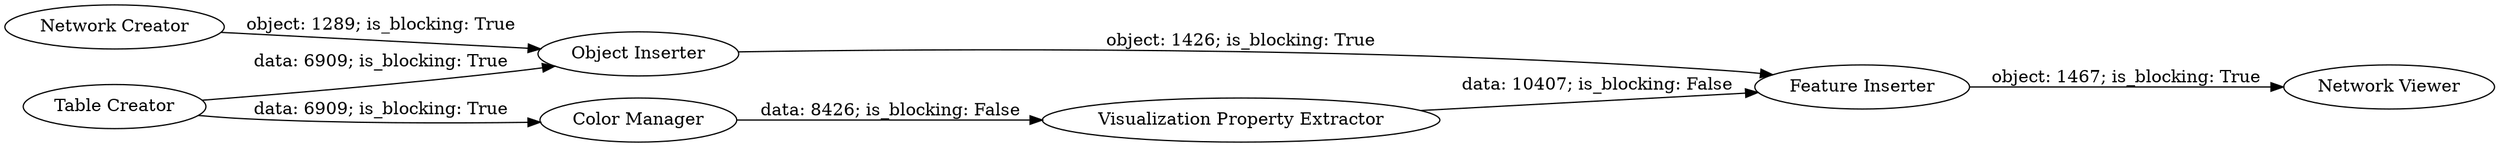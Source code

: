 digraph {
	"7852683178655748162_17" [label="Network Creator"]
	"7852683178655748162_3" [label="Color Manager"]
	"7852683178655748162_2" [label="Object Inserter"]
	"7852683178655748162_20" [label="Feature Inserter"]
	"7852683178655748162_1" [label="Table Creator"]
	"7852683178655748162_19" [label="Visualization Property Extractor"]
	"7852683178655748162_4" [label="Network Viewer"]
	"7852683178655748162_17" -> "7852683178655748162_2" [label="object: 1289; is_blocking: True"]
	"7852683178655748162_2" -> "7852683178655748162_20" [label="object: 1426; is_blocking: True"]
	"7852683178655748162_1" -> "7852683178655748162_3" [label="data: 6909; is_blocking: True"]
	"7852683178655748162_1" -> "7852683178655748162_2" [label="data: 6909; is_blocking: True"]
	"7852683178655748162_20" -> "7852683178655748162_4" [label="object: 1467; is_blocking: True"]
	"7852683178655748162_3" -> "7852683178655748162_19" [label="data: 8426; is_blocking: False"]
	"7852683178655748162_19" -> "7852683178655748162_20" [label="data: 10407; is_blocking: False"]
	rankdir=LR
}
